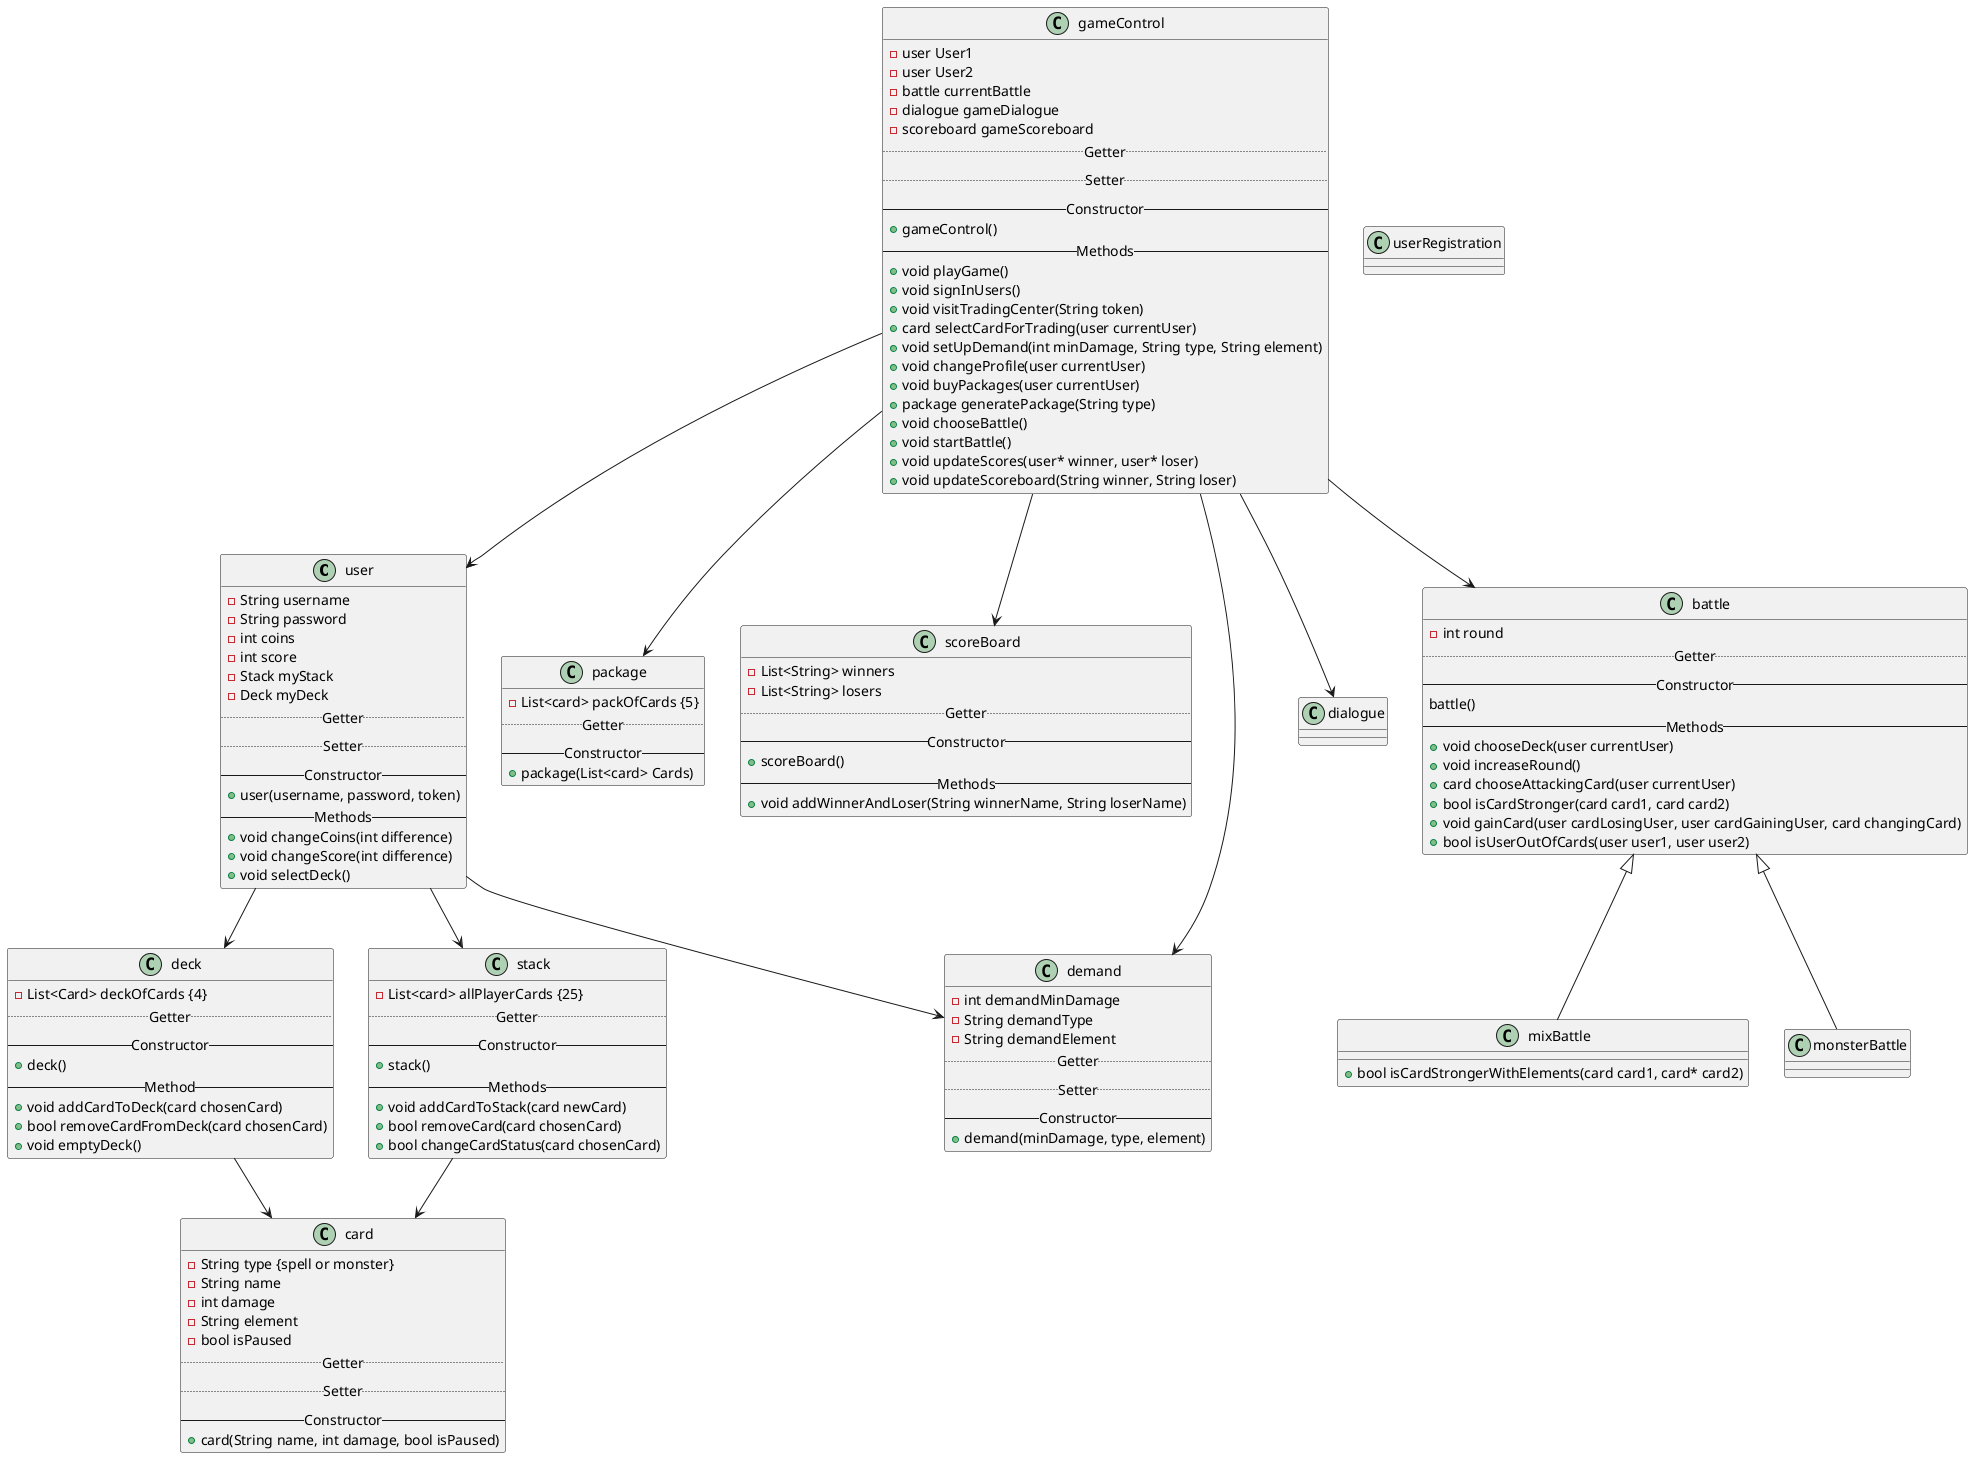 @startuml
class user{
    -String username
    -String password
    -int coins
    -int score
    -Stack myStack
    -Deck myDeck
    ..Getter..
    ..Setter..
    --Constructor--
    +user(username, password, token)
    --Methods--
    +void changeCoins(int difference)
    +void changeScore(int difference)
    +void selectDeck()
}

class userRegistration{
}

class card{
    -String type {spell or monster}
    -String name
    -int damage
    -String element
    -bool isPaused
    ..Getter..
    ..Setter..
    --Constructor--
  +card(String name, int damage, bool isPaused)
}

class deck{
    -List<Card> deckOfCards {4}
    ..Getter..
    --Constructor--
    +deck()
    --Method--
    +void addCardToDeck(card chosenCard)
    +bool removeCardFromDeck(card chosenCard)
    +void emptyDeck()
}

class package{
    -List<card> packOfCards {5}
    ..Getter..
    --Constructor--
    +package(List<card> Cards)
}

class stack{
    -List<card> allPlayerCards {25}
    ..Getter..
    --Constructor--
    +stack()
    --Methods--
    +void addCardToStack(card newCard)
    +bool removeCard(card chosenCard)
    +bool changeCardStatus(card chosenCard)
}

class scoreBoard{
    -List<String> winners
    -List<String> losers
    ..Getter..
    --Constructor--
    +scoreBoard()
    --Methods--
    +void addWinnerAndLoser(String winnerName, String loserName)
}

class battle{
    -int round
    ..Getter..
    --Constructor--
    battle()
    --Methods--
    +void chooseDeck(user currentUser)
    +void increaseRound()
    +card chooseAttackingCard(user currentUser)
    +bool isCardStronger(card card1, card card2)
    +void gainCard(user cardLosingUser, user cardGainingUser, card changingCard)
    +bool isUserOutOfCards(user user1, user user2)
}

class monsterBattle extends battle{

}

class mixBattle extends battle{
    +bool isCardStrongerWithElements(card card1, card* card2)
}

class dialogue{
}

class demand{
    -int demandMinDamage
    -String demandType
    -String demandElement
    ..Getter..
    ..Setter..
    --Constructor--
    +demand(minDamage, type, element)
}

class gameControl{
 -user User1
 -user User2
 -battle currentBattle
 -dialogue gameDialogue
 -scoreboard gameScoreboard
 ..Getter..
 ..Setter..
 --Constructor--
 +gameControl()
 --Methods--
 +void playGame()
 +void signInUsers()
 +void visitTradingCenter(String token)
  +card selectCardForTrading(user currentUser)
  +void setUpDemand(int minDamage, String type, String element)
 +void changeProfile(user currentUser)
 +void buyPackages(user currentUser)
  +package generatePackage(String type)
 +void chooseBattle()
 +void startBattle()
  +void updateScores(user* winner, user* loser)
  +void updateScoreboard(String winner, String loser)
}


gameControl --> user
gameControl --> package
gameControl --> scoreBoard
gameControl --> battle
gameControl --> demand
gameControl --> dialogue

user --> deck
user --> stack
user --> demand

deck --> card

stack --> card

@enduml